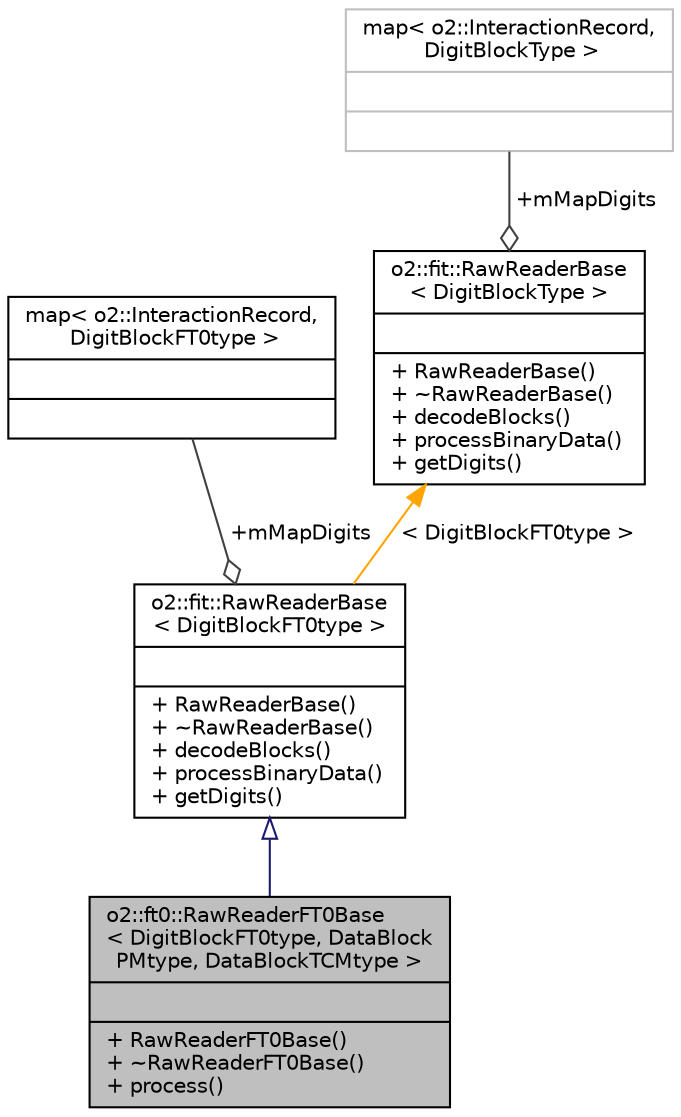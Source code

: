 digraph "o2::ft0::RawReaderFT0Base&lt; DigitBlockFT0type, DataBlockPMtype, DataBlockTCMtype &gt;"
{
 // INTERACTIVE_SVG=YES
  bgcolor="transparent";
  edge [fontname="Helvetica",fontsize="10",labelfontname="Helvetica",labelfontsize="10"];
  node [fontname="Helvetica",fontsize="10",shape=record];
  Node5 [label="{o2::ft0::RawReaderFT0Base\l\< DigitBlockFT0type, DataBlock\lPMtype, DataBlockTCMtype \>\n||+ RawReaderFT0Base()\l+ ~RawReaderFT0Base()\l+ process()\l}",height=0.2,width=0.4,color="black", fillcolor="grey75", style="filled", fontcolor="black"];
  Node6 -> Node5 [dir="back",color="midnightblue",fontsize="10",style="solid",arrowtail="onormal",fontname="Helvetica"];
  Node6 [label="{o2::fit::RawReaderBase\l\< DigitBlockFT0type \>\n||+ RawReaderBase()\l+ ~RawReaderBase()\l+ decodeBlocks()\l+ processBinaryData()\l+ getDigits()\l}",height=0.2,width=0.4,color="black",URL="$df/de1/classo2_1_1fit_1_1RawReaderBase.html"];
  Node7 -> Node6 [color="grey25",fontsize="10",style="solid",label=" +mMapDigits" ,arrowhead="odiamond",fontname="Helvetica"];
  Node7 [label="{map\< o2::InteractionRecord,\l DigitBlockFT0type \>\n||}",height=0.2,width=0.4,color="black",URL="$d8/da5/classstd_1_1map_3_01o2_1_1InteractionRecord_00_01DigitBlockFT0type_01_4.html"];
  Node8 -> Node6 [dir="back",color="orange",fontsize="10",style="solid",label=" \< DigitBlockFT0type \>" ,fontname="Helvetica"];
  Node8 [label="{o2::fit::RawReaderBase\l\< DigitBlockType \>\n||+ RawReaderBase()\l+ ~RawReaderBase()\l+ decodeBlocks()\l+ processBinaryData()\l+ getDigits()\l}",height=0.2,width=0.4,color="black",URL="$df/de1/classo2_1_1fit_1_1RawReaderBase.html"];
  Node9 -> Node8 [color="grey25",fontsize="10",style="solid",label=" +mMapDigits" ,arrowhead="odiamond",fontname="Helvetica"];
  Node9 [label="{map\< o2::InteractionRecord,\l DigitBlockType \>\n||}",height=0.2,width=0.4,color="grey75"];
}

